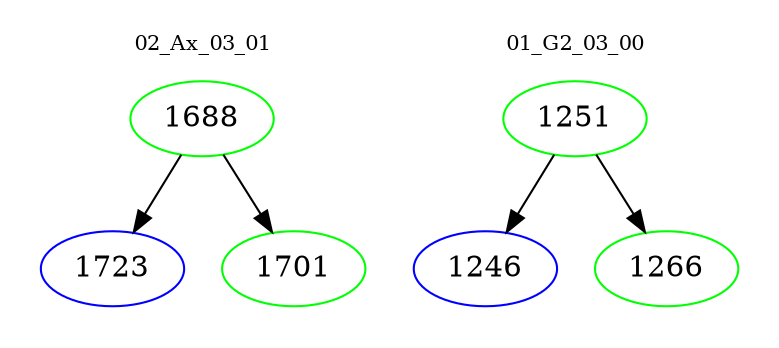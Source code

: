 digraph{
subgraph cluster_0 {
color = white
label = "02_Ax_03_01";
fontsize=10;
T0_1688 [label="1688", color="green"]
T0_1688 -> T0_1723 [color="black"]
T0_1723 [label="1723", color="blue"]
T0_1688 -> T0_1701 [color="black"]
T0_1701 [label="1701", color="green"]
}
subgraph cluster_1 {
color = white
label = "01_G2_03_00";
fontsize=10;
T1_1251 [label="1251", color="green"]
T1_1251 -> T1_1246 [color="black"]
T1_1246 [label="1246", color="blue"]
T1_1251 -> T1_1266 [color="black"]
T1_1266 [label="1266", color="green"]
}
}
